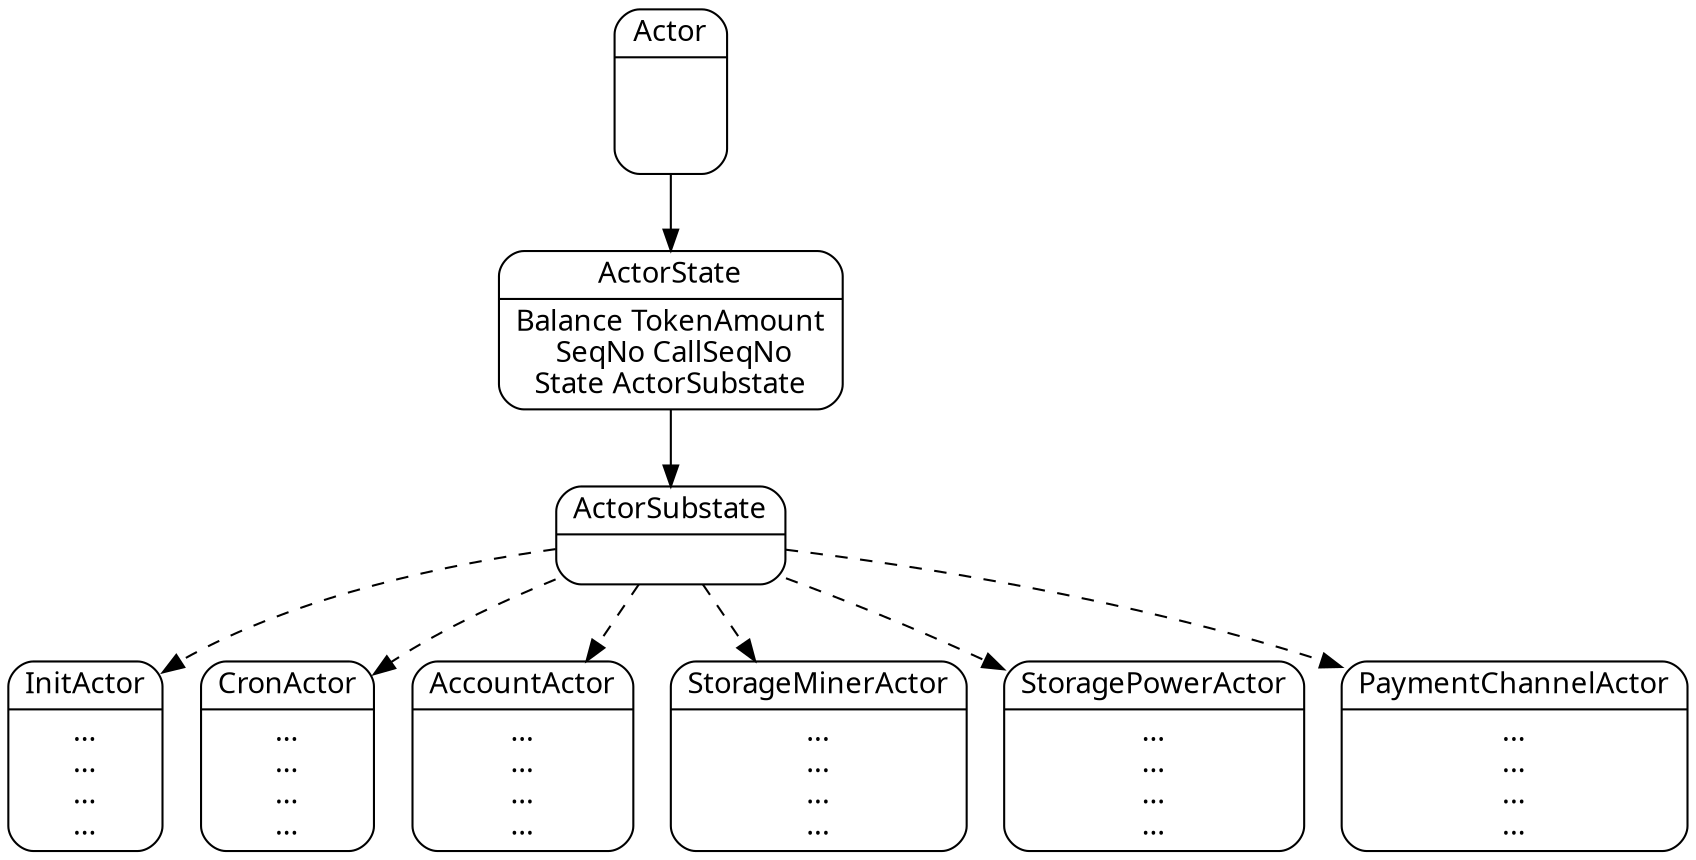 
digraph Actors {
    node [fontname = "monaco"]
    edge [fontname = "monaco"]


    Actor           [label="{<f0> Actor      |<f1> \n\n\n}" shape=Mrecord];
    ActorState      [label="{<f0> ActorState |<f1> Balance TokenAmount\n SeqNo CallSeqNo\nState ActorSubstate}" shape=Mrecord];
    ActorSubstate      [label="{<f0> ActorSubstate |<f1>\n}" shape=Mrecord];


    // SystemActors
    InitActorState           [label="{<f0> InitActor           |<f1> ...\n...\n...\n...}" shape=Mrecord];
    CronActorState           [label="{<f0> CronActor           |<f1> ...\n...\n...\n...}" shape=Mrecord];
    AccountActorState        [label="{<f0> AccountActor        |<f1> ...\n...\n...\n...}" shape=Mrecord];
    StorageMinerActorState   [label="{<f0> StorageMinerActor   |<f1> ...\n...\n...\n...}" shape=Mrecord];
    StoragePowerActorState   [label="{<f0> StoragePowerActor   |<f1> ...\n...\n...\n...}" shape=Mrecord];
    PaymentChannelActorState [label="{<f0> PaymentChannelActor |<f1> ...\n...\n...\n...}" shape=Mrecord];

    { // isa
      edge [style=dashed]
      ActorSubstate -> InitActorState
      ActorSubstate -> CronActorState
      ActorSubstate -> AccountActorState
      ActorSubstate -> StorageMinerActorState
      ActorSubstate -> StoragePowerActorState
      ActorSubstate -> PaymentChannelActorState
    }

    { // hasa
      Actor -> ActorState -> ActorSubstate
    }
}
